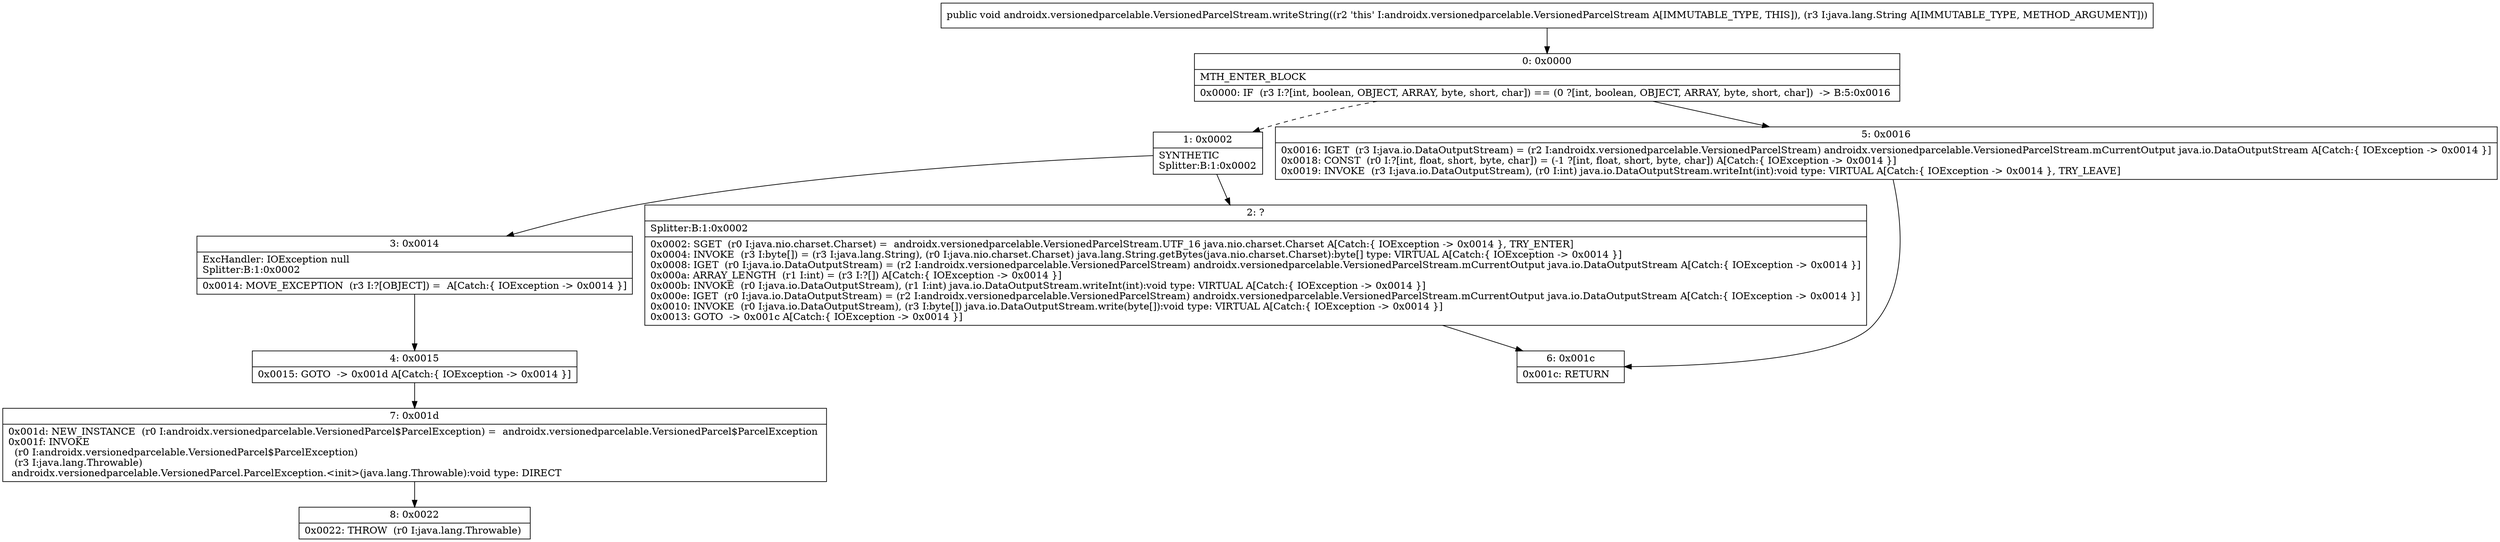 digraph "CFG forandroidx.versionedparcelable.VersionedParcelStream.writeString(Ljava\/lang\/String;)V" {
Node_0 [shape=record,label="{0\:\ 0x0000|MTH_ENTER_BLOCK\l|0x0000: IF  (r3 I:?[int, boolean, OBJECT, ARRAY, byte, short, char]) == (0 ?[int, boolean, OBJECT, ARRAY, byte, short, char])  \-\> B:5:0x0016 \l}"];
Node_1 [shape=record,label="{1\:\ 0x0002|SYNTHETIC\lSplitter:B:1:0x0002\l}"];
Node_2 [shape=record,label="{2\:\ ?|Splitter:B:1:0x0002\l|0x0002: SGET  (r0 I:java.nio.charset.Charset) =  androidx.versionedparcelable.VersionedParcelStream.UTF_16 java.nio.charset.Charset A[Catch:\{ IOException \-\> 0x0014 \}, TRY_ENTER]\l0x0004: INVOKE  (r3 I:byte[]) = (r3 I:java.lang.String), (r0 I:java.nio.charset.Charset) java.lang.String.getBytes(java.nio.charset.Charset):byte[] type: VIRTUAL A[Catch:\{ IOException \-\> 0x0014 \}]\l0x0008: IGET  (r0 I:java.io.DataOutputStream) = (r2 I:androidx.versionedparcelable.VersionedParcelStream) androidx.versionedparcelable.VersionedParcelStream.mCurrentOutput java.io.DataOutputStream A[Catch:\{ IOException \-\> 0x0014 \}]\l0x000a: ARRAY_LENGTH  (r1 I:int) = (r3 I:?[]) A[Catch:\{ IOException \-\> 0x0014 \}]\l0x000b: INVOKE  (r0 I:java.io.DataOutputStream), (r1 I:int) java.io.DataOutputStream.writeInt(int):void type: VIRTUAL A[Catch:\{ IOException \-\> 0x0014 \}]\l0x000e: IGET  (r0 I:java.io.DataOutputStream) = (r2 I:androidx.versionedparcelable.VersionedParcelStream) androidx.versionedparcelable.VersionedParcelStream.mCurrentOutput java.io.DataOutputStream A[Catch:\{ IOException \-\> 0x0014 \}]\l0x0010: INVOKE  (r0 I:java.io.DataOutputStream), (r3 I:byte[]) java.io.DataOutputStream.write(byte[]):void type: VIRTUAL A[Catch:\{ IOException \-\> 0x0014 \}]\l0x0013: GOTO  \-\> 0x001c A[Catch:\{ IOException \-\> 0x0014 \}]\l}"];
Node_3 [shape=record,label="{3\:\ 0x0014|ExcHandler: IOException null\lSplitter:B:1:0x0002\l|0x0014: MOVE_EXCEPTION  (r3 I:?[OBJECT]) =  A[Catch:\{ IOException \-\> 0x0014 \}]\l}"];
Node_4 [shape=record,label="{4\:\ 0x0015|0x0015: GOTO  \-\> 0x001d A[Catch:\{ IOException \-\> 0x0014 \}]\l}"];
Node_5 [shape=record,label="{5\:\ 0x0016|0x0016: IGET  (r3 I:java.io.DataOutputStream) = (r2 I:androidx.versionedparcelable.VersionedParcelStream) androidx.versionedparcelable.VersionedParcelStream.mCurrentOutput java.io.DataOutputStream A[Catch:\{ IOException \-\> 0x0014 \}]\l0x0018: CONST  (r0 I:?[int, float, short, byte, char]) = (\-1 ?[int, float, short, byte, char]) A[Catch:\{ IOException \-\> 0x0014 \}]\l0x0019: INVOKE  (r3 I:java.io.DataOutputStream), (r0 I:int) java.io.DataOutputStream.writeInt(int):void type: VIRTUAL A[Catch:\{ IOException \-\> 0x0014 \}, TRY_LEAVE]\l}"];
Node_6 [shape=record,label="{6\:\ 0x001c|0x001c: RETURN   \l}"];
Node_7 [shape=record,label="{7\:\ 0x001d|0x001d: NEW_INSTANCE  (r0 I:androidx.versionedparcelable.VersionedParcel$ParcelException) =  androidx.versionedparcelable.VersionedParcel$ParcelException \l0x001f: INVOKE  \l  (r0 I:androidx.versionedparcelable.VersionedParcel$ParcelException)\l  (r3 I:java.lang.Throwable)\l androidx.versionedparcelable.VersionedParcel.ParcelException.\<init\>(java.lang.Throwable):void type: DIRECT \l}"];
Node_8 [shape=record,label="{8\:\ 0x0022|0x0022: THROW  (r0 I:java.lang.Throwable) \l}"];
MethodNode[shape=record,label="{public void androidx.versionedparcelable.VersionedParcelStream.writeString((r2 'this' I:androidx.versionedparcelable.VersionedParcelStream A[IMMUTABLE_TYPE, THIS]), (r3 I:java.lang.String A[IMMUTABLE_TYPE, METHOD_ARGUMENT])) }"];
MethodNode -> Node_0;
Node_0 -> Node_1[style=dashed];
Node_0 -> Node_5;
Node_1 -> Node_2;
Node_1 -> Node_3;
Node_2 -> Node_6;
Node_3 -> Node_4;
Node_4 -> Node_7;
Node_5 -> Node_6;
Node_7 -> Node_8;
}

